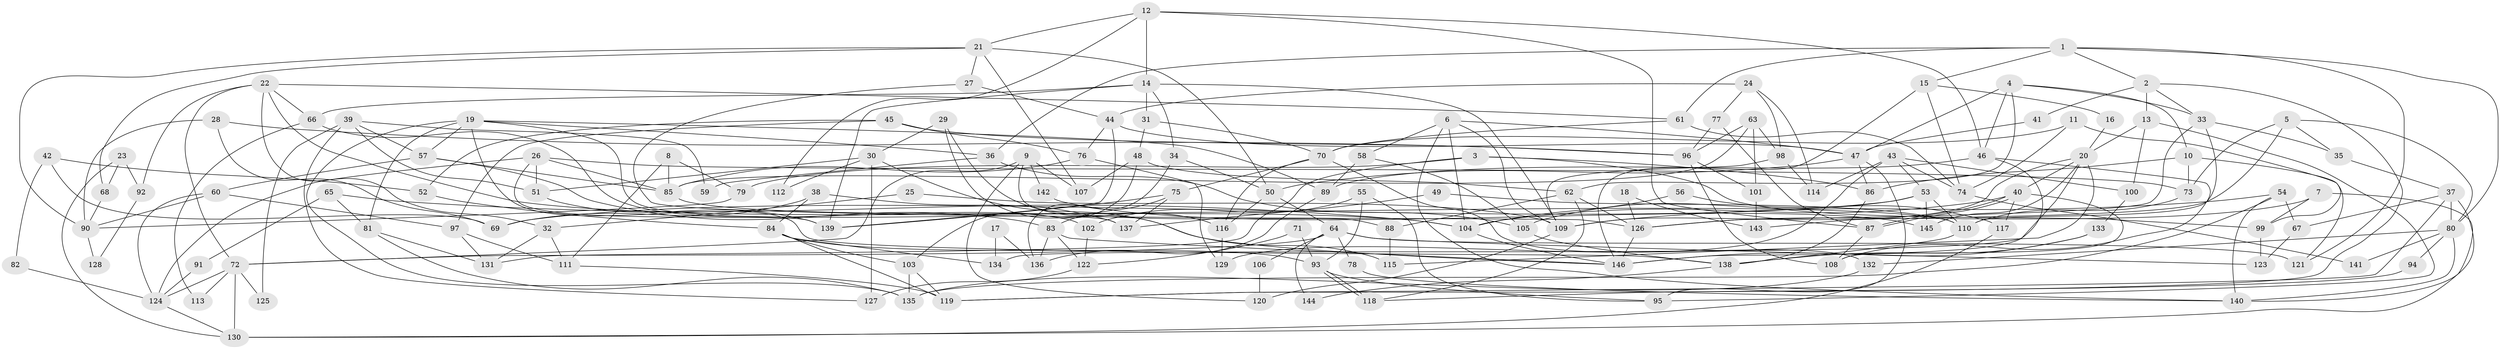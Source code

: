 // Generated by graph-tools (version 1.1) at 2025/11/02/27/25 16:11:16]
// undirected, 146 vertices, 292 edges
graph export_dot {
graph [start="1"]
  node [color=gray90,style=filled];
  1;
  2;
  3;
  4;
  5;
  6;
  7;
  8;
  9;
  10;
  11;
  12;
  13;
  14;
  15;
  16;
  17;
  18;
  19;
  20;
  21;
  22;
  23;
  24;
  25;
  26;
  27;
  28;
  29;
  30;
  31;
  32;
  33;
  34;
  35;
  36;
  37;
  38;
  39;
  40;
  41;
  42;
  43;
  44;
  45;
  46;
  47;
  48;
  49;
  50;
  51;
  52;
  53;
  54;
  55;
  56;
  57;
  58;
  59;
  60;
  61;
  62;
  63;
  64;
  65;
  66;
  67;
  68;
  69;
  70;
  71;
  72;
  73;
  74;
  75;
  76;
  77;
  78;
  79;
  80;
  81;
  82;
  83;
  84;
  85;
  86;
  87;
  88;
  89;
  90;
  91;
  92;
  93;
  94;
  95;
  96;
  97;
  98;
  99;
  100;
  101;
  102;
  103;
  104;
  105;
  106;
  107;
  108;
  109;
  110;
  111;
  112;
  113;
  114;
  115;
  116;
  117;
  118;
  119;
  120;
  121;
  122;
  123;
  124;
  125;
  126;
  127;
  128;
  129;
  130;
  131;
  132;
  133;
  134;
  135;
  136;
  137;
  138;
  139;
  140;
  141;
  142;
  143;
  144;
  145;
  146;
  1 -- 2;
  1 -- 36;
  1 -- 15;
  1 -- 61;
  1 -- 80;
  1 -- 121;
  2 -- 33;
  2 -- 13;
  2 -- 41;
  2 -- 119;
  3 -- 131;
  3 -- 99;
  3 -- 79;
  3 -- 86;
  4 -- 47;
  4 -- 46;
  4 -- 10;
  4 -- 33;
  4 -- 62;
  5 -- 80;
  5 -- 73;
  5 -- 35;
  5 -- 143;
  6 -- 140;
  6 -- 104;
  6 -- 47;
  6 -- 58;
  6 -- 109;
  7 -- 126;
  7 -- 99;
  7 -- 130;
  8 -- 111;
  8 -- 85;
  8 -- 79;
  9 -- 72;
  9 -- 88;
  9 -- 107;
  9 -- 120;
  9 -- 142;
  10 -- 121;
  10 -- 73;
  10 -- 86;
  11 -- 74;
  11 -- 70;
  11 -- 99;
  12 -- 87;
  12 -- 14;
  12 -- 21;
  12 -- 46;
  12 -- 112;
  13 -- 95;
  13 -- 20;
  13 -- 100;
  14 -- 31;
  14 -- 139;
  14 -- 34;
  14 -- 66;
  14 -- 109;
  15 -- 146;
  15 -- 16;
  15 -- 74;
  16 -- 20;
  17 -- 136;
  17 -- 134;
  18 -- 143;
  18 -- 126;
  19 -- 89;
  19 -- 138;
  19 -- 36;
  19 -- 57;
  19 -- 81;
  19 -- 135;
  19 -- 137;
  20 -- 109;
  20 -- 40;
  20 -- 115;
  20 -- 134;
  20 -- 145;
  21 -- 90;
  21 -- 27;
  21 -- 50;
  21 -- 68;
  21 -- 107;
  22 -- 61;
  22 -- 104;
  22 -- 32;
  22 -- 66;
  22 -- 72;
  22 -- 92;
  23 -- 68;
  23 -- 130;
  23 -- 92;
  24 -- 114;
  24 -- 44;
  24 -- 77;
  24 -- 98;
  25 -- 32;
  25 -- 109;
  26 -- 85;
  26 -- 51;
  26 -- 73;
  26 -- 124;
  26 -- 139;
  27 -- 126;
  27 -- 44;
  28 -- 90;
  28 -- 96;
  28 -- 69;
  29 -- 116;
  29 -- 30;
  29 -- 115;
  30 -- 51;
  30 -- 146;
  30 -- 112;
  30 -- 127;
  31 -- 70;
  31 -- 48;
  32 -- 111;
  32 -- 131;
  33 -- 35;
  33 -- 110;
  33 -- 126;
  34 -- 50;
  34 -- 136;
  35 -- 37;
  36 -- 105;
  36 -- 59;
  37 -- 119;
  37 -- 80;
  37 -- 67;
  37 -- 140;
  38 -- 69;
  38 -- 137;
  38 -- 84;
  39 -- 127;
  39 -- 57;
  39 -- 51;
  39 -- 59;
  39 -- 125;
  40 -- 87;
  40 -- 87;
  40 -- 108;
  40 -- 104;
  40 -- 117;
  41 -- 47;
  42 -- 69;
  42 -- 52;
  42 -- 82;
  43 -- 53;
  43 -- 100;
  43 -- 74;
  43 -- 114;
  43 -- 129;
  44 -- 47;
  44 -- 76;
  44 -- 139;
  45 -- 97;
  45 -- 76;
  45 -- 52;
  45 -- 96;
  46 -- 108;
  46 -- 89;
  46 -- 146;
  47 -- 86;
  47 -- 50;
  47 -- 95;
  48 -- 62;
  48 -- 107;
  48 -- 103;
  49 -- 137;
  49 -- 110;
  50 -- 64;
  50 -- 116;
  51 -- 139;
  52 -- 84;
  53 -- 105;
  53 -- 110;
  53 -- 69;
  53 -- 145;
  54 -- 109;
  54 -- 135;
  54 -- 67;
  54 -- 140;
  55 -- 95;
  55 -- 93;
  55 -- 102;
  56 -- 117;
  56 -- 104;
  57 -- 85;
  57 -- 60;
  57 -- 83;
  58 -- 89;
  58 -- 105;
  60 -- 124;
  60 -- 90;
  60 -- 97;
  61 -- 74;
  61 -- 70;
  62 -- 126;
  62 -- 88;
  62 -- 118;
  63 -- 85;
  63 -- 98;
  63 -- 96;
  63 -- 101;
  64 -- 72;
  64 -- 78;
  64 -- 106;
  64 -- 121;
  64 -- 123;
  64 -- 144;
  65 -- 104;
  65 -- 81;
  65 -- 91;
  66 -- 102;
  66 -- 113;
  67 -- 123;
  68 -- 90;
  70 -- 132;
  70 -- 75;
  70 -- 116;
  71 -- 93;
  71 -- 122;
  72 -- 130;
  72 -- 113;
  72 -- 124;
  72 -- 125;
  73 -- 110;
  74 -- 141;
  75 -- 139;
  75 -- 83;
  75 -- 137;
  76 -- 129;
  76 -- 85;
  77 -- 96;
  77 -- 87;
  78 -- 140;
  79 -- 90;
  80 -- 140;
  80 -- 94;
  80 -- 132;
  80 -- 141;
  81 -- 135;
  81 -- 131;
  82 -- 124;
  83 -- 122;
  83 -- 136;
  83 -- 146;
  84 -- 103;
  84 -- 93;
  84 -- 119;
  84 -- 134;
  85 -- 110;
  86 -- 138;
  87 -- 108;
  88 -- 115;
  89 -- 136;
  90 -- 128;
  91 -- 124;
  92 -- 128;
  93 -- 118;
  93 -- 118;
  93 -- 95;
  94 -- 118;
  96 -- 101;
  96 -- 108;
  97 -- 131;
  97 -- 111;
  98 -- 109;
  98 -- 114;
  99 -- 123;
  100 -- 133;
  101 -- 143;
  102 -- 122;
  103 -- 119;
  103 -- 135;
  104 -- 146;
  105 -- 138;
  106 -- 120;
  109 -- 120;
  110 -- 138;
  111 -- 119;
  116 -- 129;
  117 -- 130;
  122 -- 127;
  124 -- 130;
  126 -- 146;
  132 -- 135;
  133 -- 146;
  133 -- 138;
  138 -- 144;
  142 -- 145;
}
